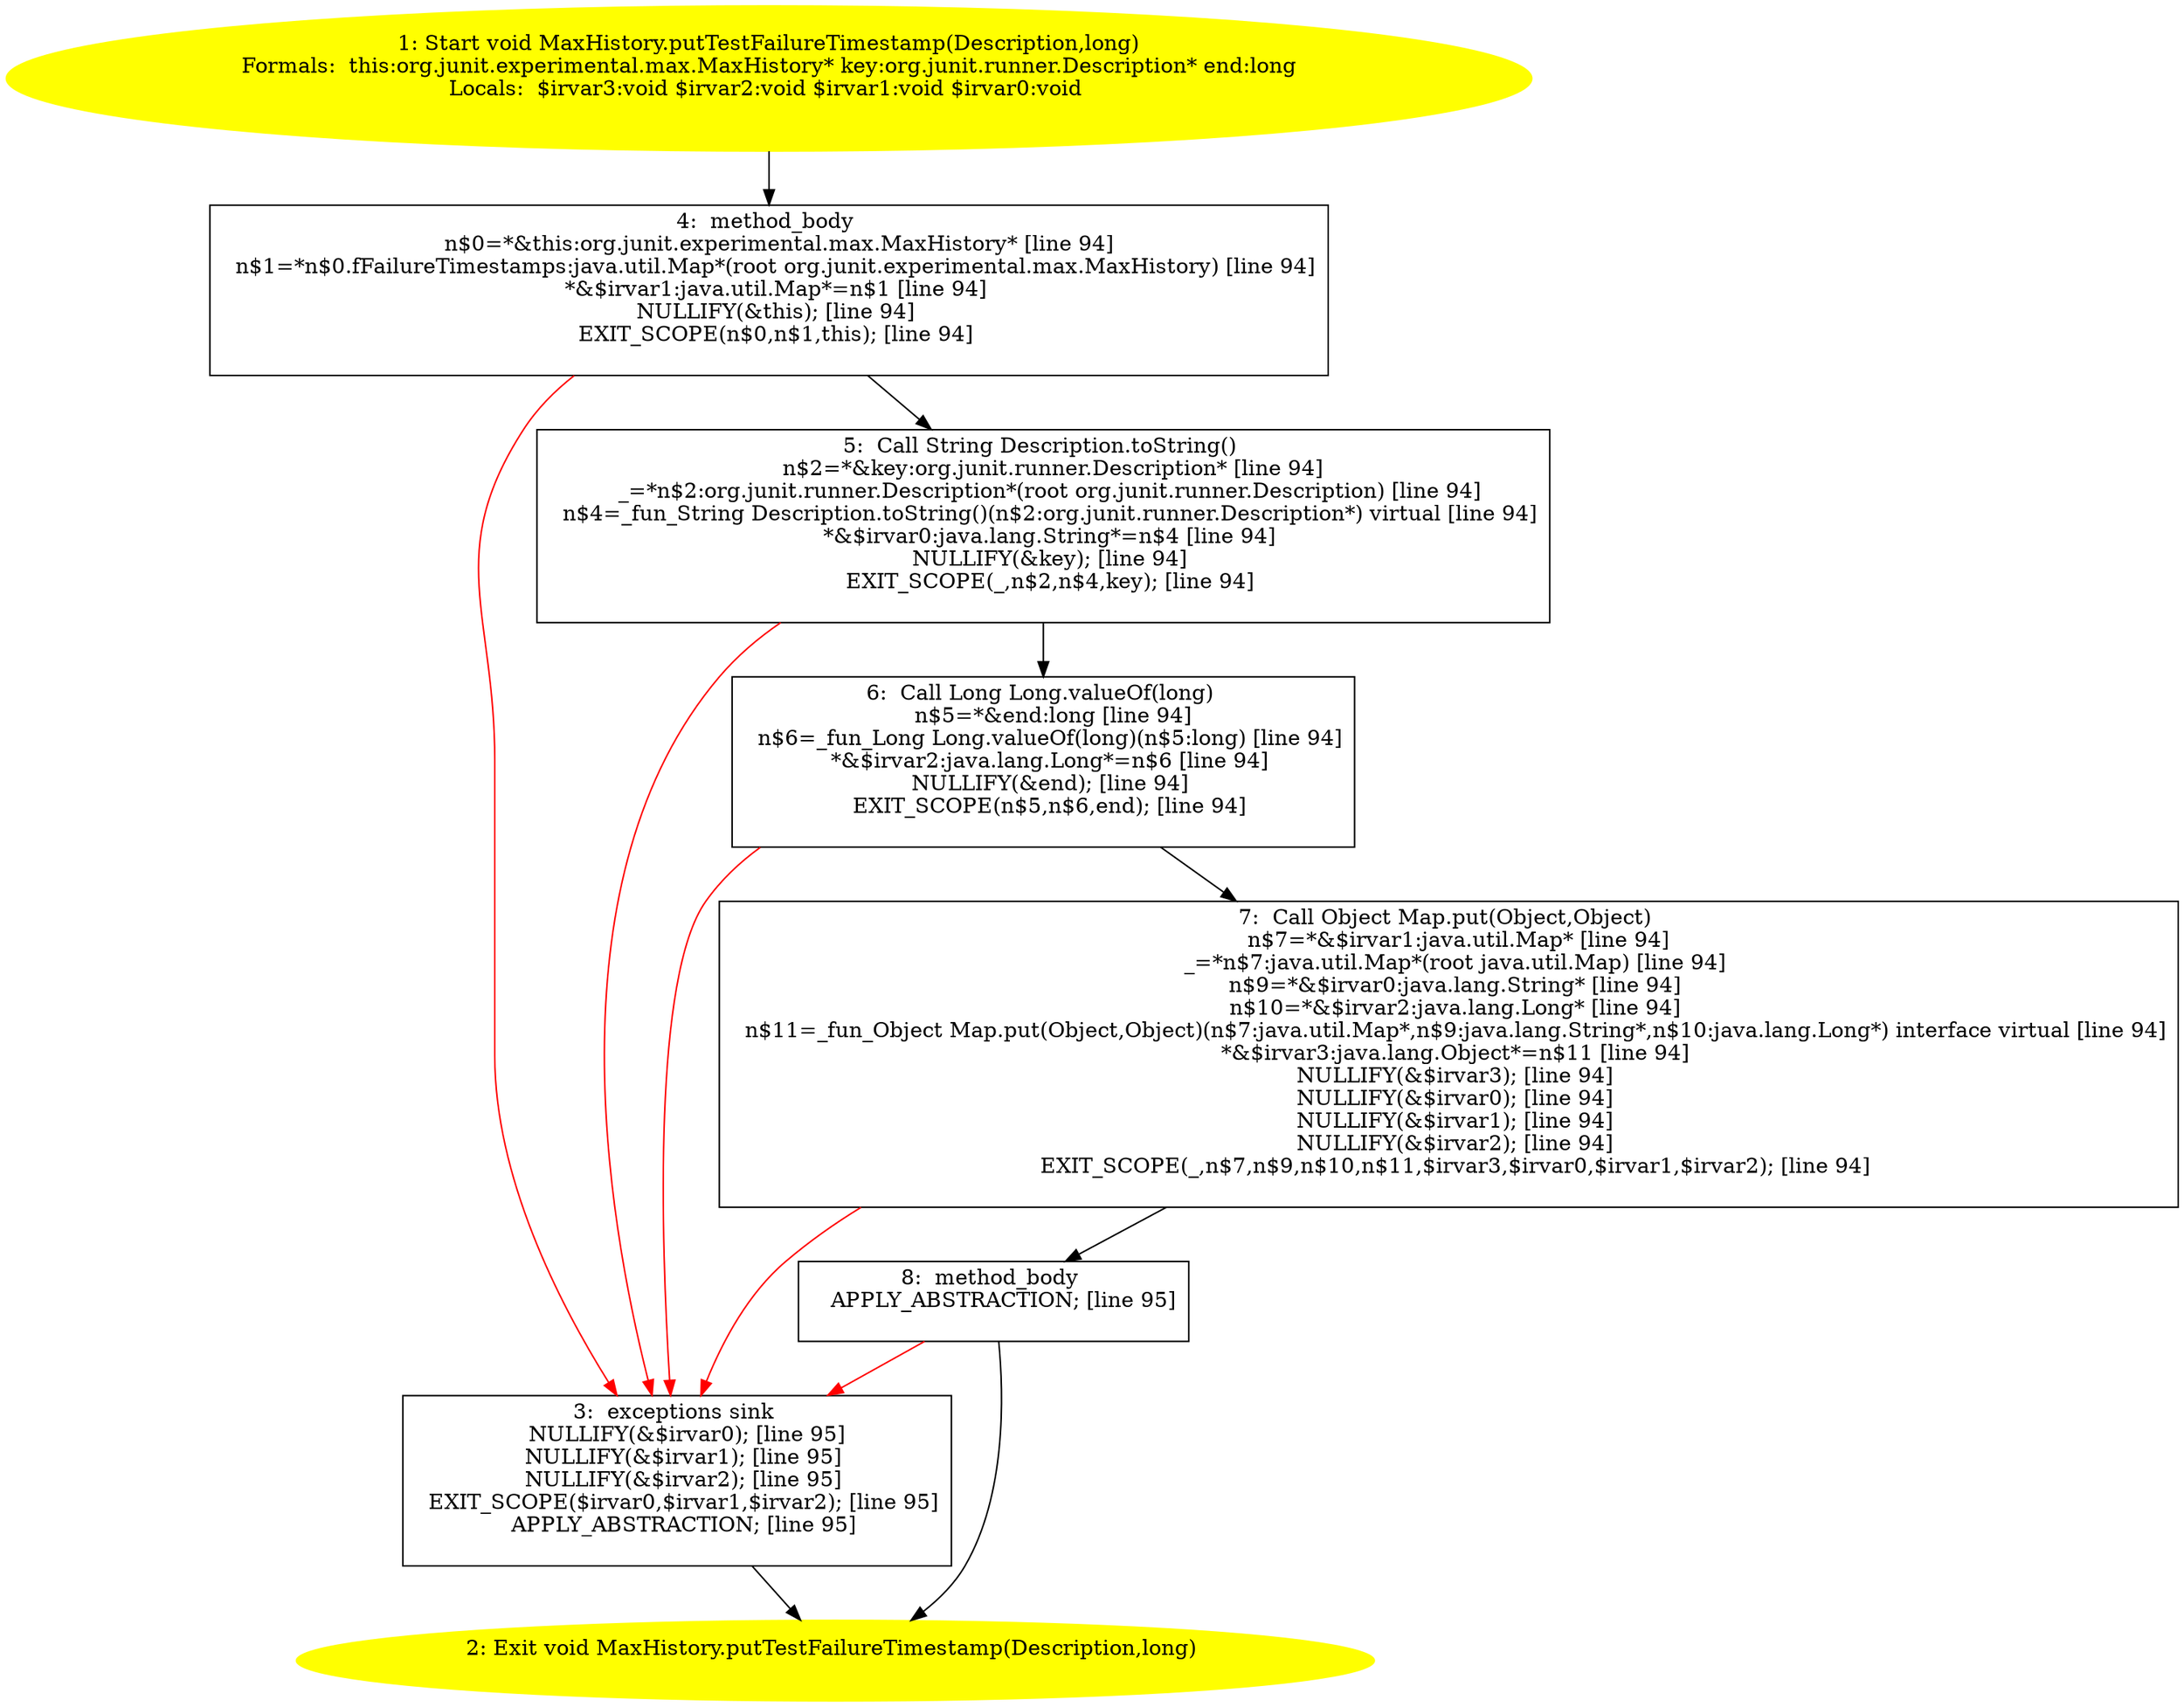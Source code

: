 /* @generated */
digraph cfg {
"org.junit.experimental.max.MaxHistory.putTestFailureTimestamp(org.junit.runner.Description,long):voi.fe97c75224fbbe52dab3e895ad1924d2_1" [label="1: Start void MaxHistory.putTestFailureTimestamp(Description,long)\nFormals:  this:org.junit.experimental.max.MaxHistory* key:org.junit.runner.Description* end:long\nLocals:  $irvar3:void $irvar2:void $irvar1:void $irvar0:void \n  " color=yellow style=filled]
	

	 "org.junit.experimental.max.MaxHistory.putTestFailureTimestamp(org.junit.runner.Description,long):voi.fe97c75224fbbe52dab3e895ad1924d2_1" -> "org.junit.experimental.max.MaxHistory.putTestFailureTimestamp(org.junit.runner.Description,long):voi.fe97c75224fbbe52dab3e895ad1924d2_4" ;
"org.junit.experimental.max.MaxHistory.putTestFailureTimestamp(org.junit.runner.Description,long):voi.fe97c75224fbbe52dab3e895ad1924d2_2" [label="2: Exit void MaxHistory.putTestFailureTimestamp(Description,long) \n  " color=yellow style=filled]
	

"org.junit.experimental.max.MaxHistory.putTestFailureTimestamp(org.junit.runner.Description,long):voi.fe97c75224fbbe52dab3e895ad1924d2_3" [label="3:  exceptions sink \n   NULLIFY(&$irvar0); [line 95]\n  NULLIFY(&$irvar1); [line 95]\n  NULLIFY(&$irvar2); [line 95]\n  EXIT_SCOPE($irvar0,$irvar1,$irvar2); [line 95]\n  APPLY_ABSTRACTION; [line 95]\n " shape="box"]
	

	 "org.junit.experimental.max.MaxHistory.putTestFailureTimestamp(org.junit.runner.Description,long):voi.fe97c75224fbbe52dab3e895ad1924d2_3" -> "org.junit.experimental.max.MaxHistory.putTestFailureTimestamp(org.junit.runner.Description,long):voi.fe97c75224fbbe52dab3e895ad1924d2_2" ;
"org.junit.experimental.max.MaxHistory.putTestFailureTimestamp(org.junit.runner.Description,long):voi.fe97c75224fbbe52dab3e895ad1924d2_4" [label="4:  method_body \n   n$0=*&this:org.junit.experimental.max.MaxHistory* [line 94]\n  n$1=*n$0.fFailureTimestamps:java.util.Map*(root org.junit.experimental.max.MaxHistory) [line 94]\n  *&$irvar1:java.util.Map*=n$1 [line 94]\n  NULLIFY(&this); [line 94]\n  EXIT_SCOPE(n$0,n$1,this); [line 94]\n " shape="box"]
	

	 "org.junit.experimental.max.MaxHistory.putTestFailureTimestamp(org.junit.runner.Description,long):voi.fe97c75224fbbe52dab3e895ad1924d2_4" -> "org.junit.experimental.max.MaxHistory.putTestFailureTimestamp(org.junit.runner.Description,long):voi.fe97c75224fbbe52dab3e895ad1924d2_5" ;
	 "org.junit.experimental.max.MaxHistory.putTestFailureTimestamp(org.junit.runner.Description,long):voi.fe97c75224fbbe52dab3e895ad1924d2_4" -> "org.junit.experimental.max.MaxHistory.putTestFailureTimestamp(org.junit.runner.Description,long):voi.fe97c75224fbbe52dab3e895ad1924d2_3" [color="red" ];
"org.junit.experimental.max.MaxHistory.putTestFailureTimestamp(org.junit.runner.Description,long):voi.fe97c75224fbbe52dab3e895ad1924d2_5" [label="5:  Call String Description.toString() \n   n$2=*&key:org.junit.runner.Description* [line 94]\n  _=*n$2:org.junit.runner.Description*(root org.junit.runner.Description) [line 94]\n  n$4=_fun_String Description.toString()(n$2:org.junit.runner.Description*) virtual [line 94]\n  *&$irvar0:java.lang.String*=n$4 [line 94]\n  NULLIFY(&key); [line 94]\n  EXIT_SCOPE(_,n$2,n$4,key); [line 94]\n " shape="box"]
	

	 "org.junit.experimental.max.MaxHistory.putTestFailureTimestamp(org.junit.runner.Description,long):voi.fe97c75224fbbe52dab3e895ad1924d2_5" -> "org.junit.experimental.max.MaxHistory.putTestFailureTimestamp(org.junit.runner.Description,long):voi.fe97c75224fbbe52dab3e895ad1924d2_6" ;
	 "org.junit.experimental.max.MaxHistory.putTestFailureTimestamp(org.junit.runner.Description,long):voi.fe97c75224fbbe52dab3e895ad1924d2_5" -> "org.junit.experimental.max.MaxHistory.putTestFailureTimestamp(org.junit.runner.Description,long):voi.fe97c75224fbbe52dab3e895ad1924d2_3" [color="red" ];
"org.junit.experimental.max.MaxHistory.putTestFailureTimestamp(org.junit.runner.Description,long):voi.fe97c75224fbbe52dab3e895ad1924d2_6" [label="6:  Call Long Long.valueOf(long) \n   n$5=*&end:long [line 94]\n  n$6=_fun_Long Long.valueOf(long)(n$5:long) [line 94]\n  *&$irvar2:java.lang.Long*=n$6 [line 94]\n  NULLIFY(&end); [line 94]\n  EXIT_SCOPE(n$5,n$6,end); [line 94]\n " shape="box"]
	

	 "org.junit.experimental.max.MaxHistory.putTestFailureTimestamp(org.junit.runner.Description,long):voi.fe97c75224fbbe52dab3e895ad1924d2_6" -> "org.junit.experimental.max.MaxHistory.putTestFailureTimestamp(org.junit.runner.Description,long):voi.fe97c75224fbbe52dab3e895ad1924d2_7" ;
	 "org.junit.experimental.max.MaxHistory.putTestFailureTimestamp(org.junit.runner.Description,long):voi.fe97c75224fbbe52dab3e895ad1924d2_6" -> "org.junit.experimental.max.MaxHistory.putTestFailureTimestamp(org.junit.runner.Description,long):voi.fe97c75224fbbe52dab3e895ad1924d2_3" [color="red" ];
"org.junit.experimental.max.MaxHistory.putTestFailureTimestamp(org.junit.runner.Description,long):voi.fe97c75224fbbe52dab3e895ad1924d2_7" [label="7:  Call Object Map.put(Object,Object) \n   n$7=*&$irvar1:java.util.Map* [line 94]\n  _=*n$7:java.util.Map*(root java.util.Map) [line 94]\n  n$9=*&$irvar0:java.lang.String* [line 94]\n  n$10=*&$irvar2:java.lang.Long* [line 94]\n  n$11=_fun_Object Map.put(Object,Object)(n$7:java.util.Map*,n$9:java.lang.String*,n$10:java.lang.Long*) interface virtual [line 94]\n  *&$irvar3:java.lang.Object*=n$11 [line 94]\n  NULLIFY(&$irvar3); [line 94]\n  NULLIFY(&$irvar0); [line 94]\n  NULLIFY(&$irvar1); [line 94]\n  NULLIFY(&$irvar2); [line 94]\n  EXIT_SCOPE(_,n$7,n$9,n$10,n$11,$irvar3,$irvar0,$irvar1,$irvar2); [line 94]\n " shape="box"]
	

	 "org.junit.experimental.max.MaxHistory.putTestFailureTimestamp(org.junit.runner.Description,long):voi.fe97c75224fbbe52dab3e895ad1924d2_7" -> "org.junit.experimental.max.MaxHistory.putTestFailureTimestamp(org.junit.runner.Description,long):voi.fe97c75224fbbe52dab3e895ad1924d2_8" ;
	 "org.junit.experimental.max.MaxHistory.putTestFailureTimestamp(org.junit.runner.Description,long):voi.fe97c75224fbbe52dab3e895ad1924d2_7" -> "org.junit.experimental.max.MaxHistory.putTestFailureTimestamp(org.junit.runner.Description,long):voi.fe97c75224fbbe52dab3e895ad1924d2_3" [color="red" ];
"org.junit.experimental.max.MaxHistory.putTestFailureTimestamp(org.junit.runner.Description,long):voi.fe97c75224fbbe52dab3e895ad1924d2_8" [label="8:  method_body \n   APPLY_ABSTRACTION; [line 95]\n " shape="box"]
	

	 "org.junit.experimental.max.MaxHistory.putTestFailureTimestamp(org.junit.runner.Description,long):voi.fe97c75224fbbe52dab3e895ad1924d2_8" -> "org.junit.experimental.max.MaxHistory.putTestFailureTimestamp(org.junit.runner.Description,long):voi.fe97c75224fbbe52dab3e895ad1924d2_2" ;
	 "org.junit.experimental.max.MaxHistory.putTestFailureTimestamp(org.junit.runner.Description,long):voi.fe97c75224fbbe52dab3e895ad1924d2_8" -> "org.junit.experimental.max.MaxHistory.putTestFailureTimestamp(org.junit.runner.Description,long):voi.fe97c75224fbbe52dab3e895ad1924d2_3" [color="red" ];
}
